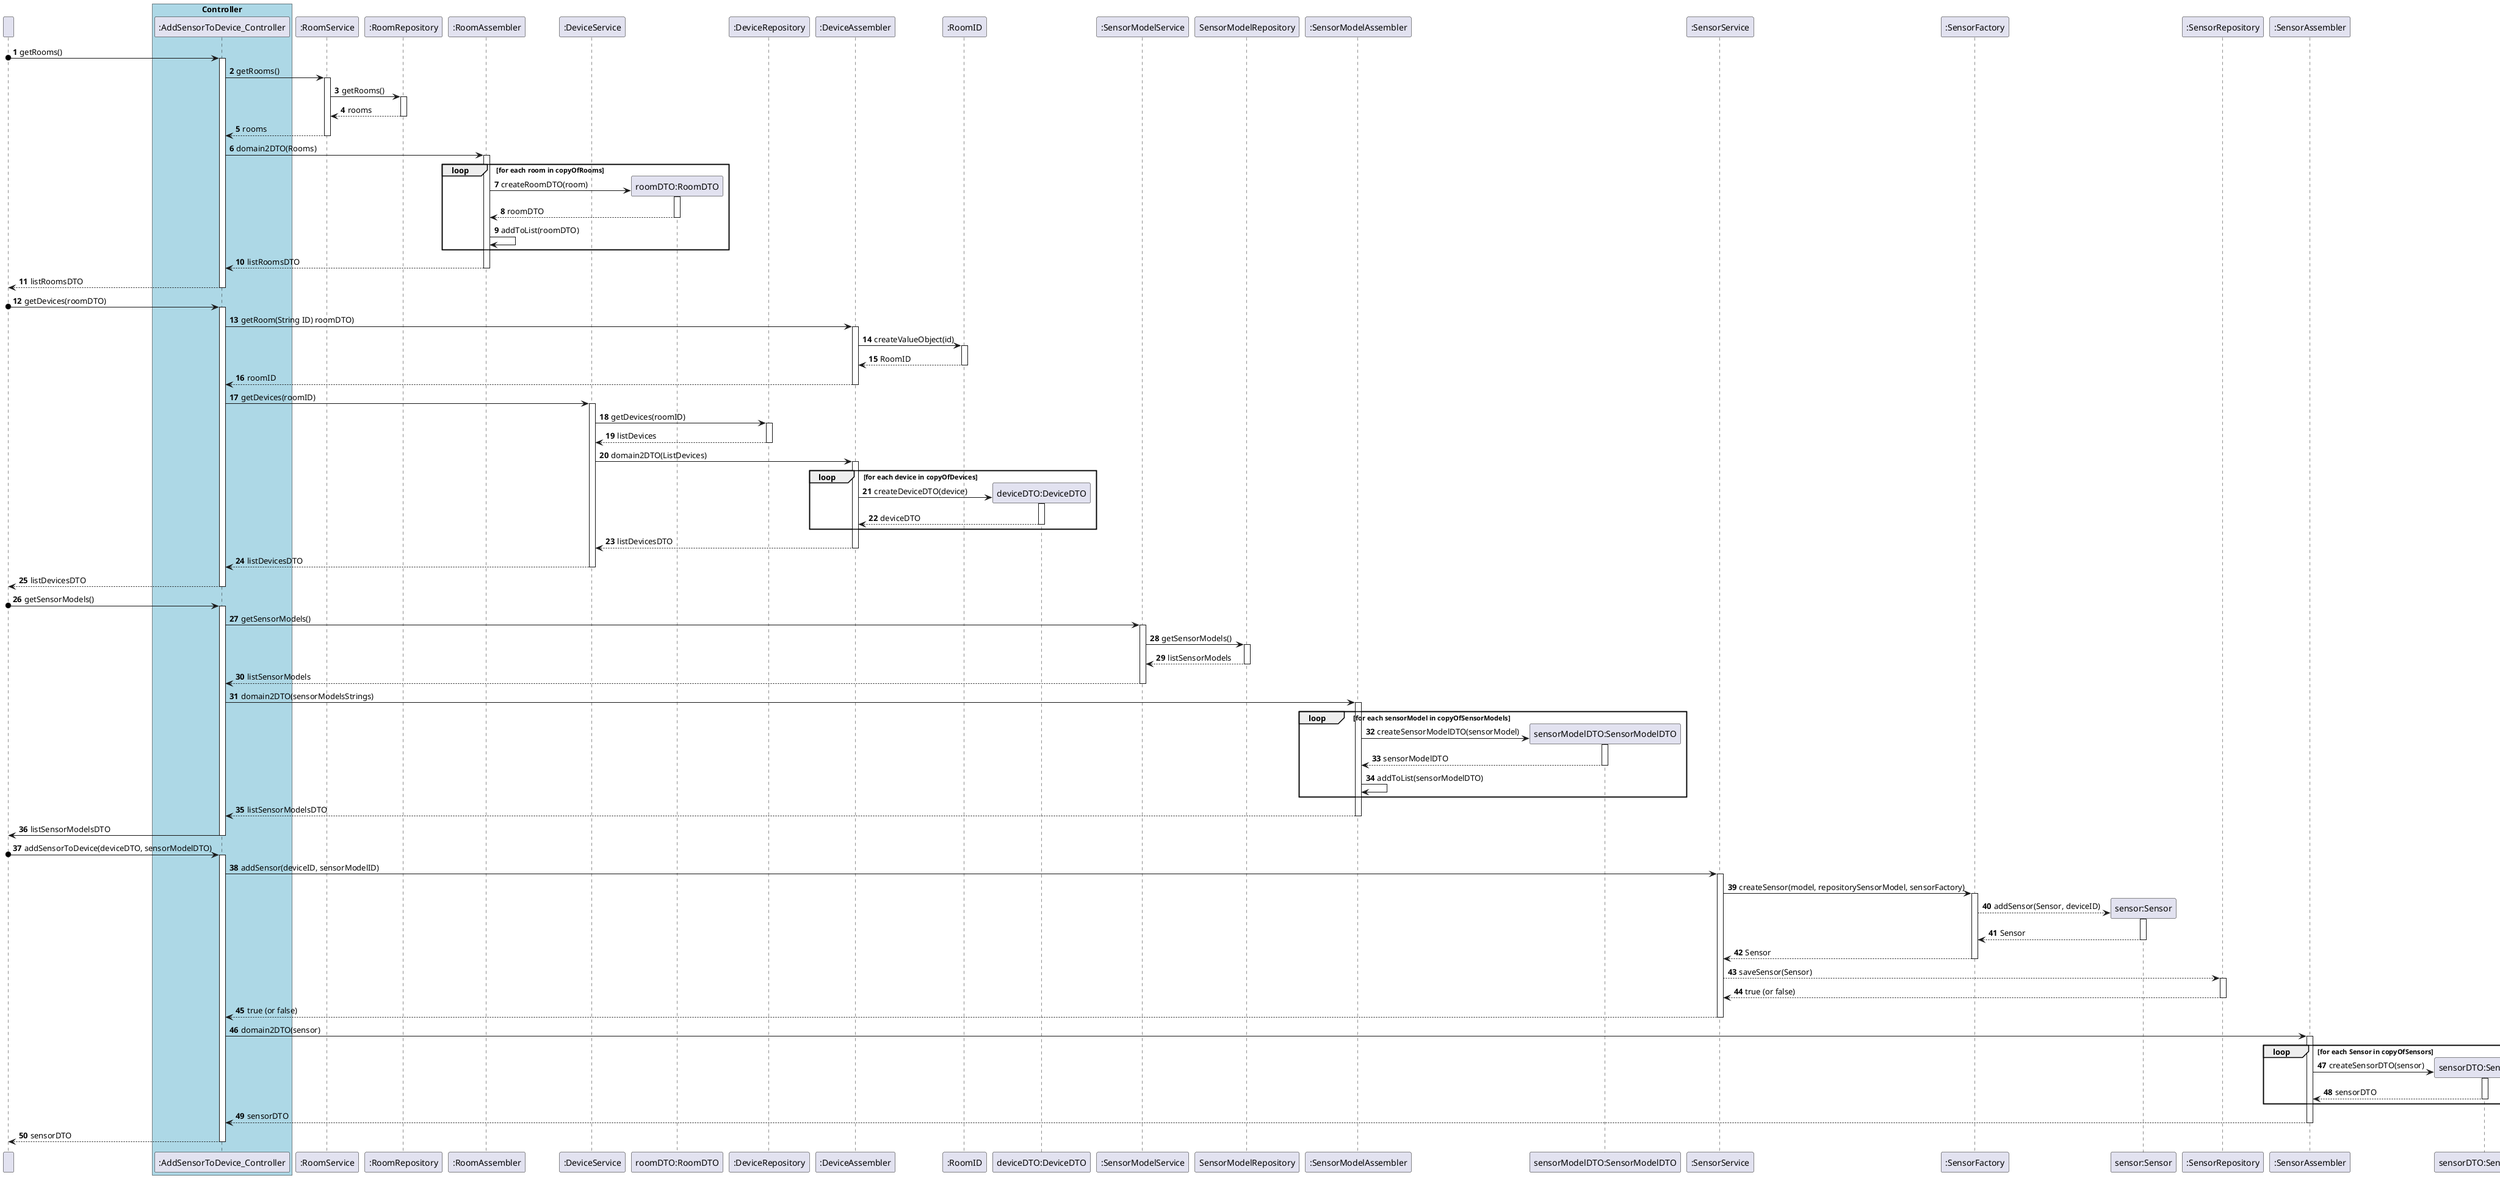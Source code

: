 @startuml
!pragma layout smetana

participant " " as User

box "Controller" #LightBlue
participant ":AddSensorToDevice_Controller" as AddSensorToDevice_Controller
end box
participant ":RoomService" as roomService

participant ":RoomRepository" as RoomRepository

participant ":RoomAssembler" as RoomAssembler

participant "roomDTO:RoomDTO" as RoomDTO

participant ":DeviceService" as DeviceService

participant "roomDTO:RoomDTO" as RoomDTO

participant ":DeviceRepository" as DeviceRepository

participant ":DeviceAssembler" as DeviceAssembler

participant ":RoomID" as RoomID

participant "deviceDTO:DeviceDTO" as DeviceDTO

participant ":SensorModelService" as SensorModelService

participant "SensorModelRepository" as SensorModelRepository

participant ":SensorModelAssembler" as SensorModelAssembler

participant "sensorModelDTO:SensorModelDTO" as SensorModelDTO

participant ":SensorService" as sensorService

participant ":SensorFactory" as SensorFactory

participant "sensor:Sensor" as Sensor

participant ":SensorRepository" as SensorRepository

participant ":SensorAssembler" as SensorAssembler

participant "sensorDTO:SensorDTO" as SensorDTO

autonumber

'----------------------------------------------------'

User o-> AddSensorToDevice_Controller: getRooms()

activate AddSensorToDevice_Controller

AddSensorToDevice_Controller -> roomService: getRooms()

activate roomService

roomService -> RoomRepository: getRooms()

activate RoomRepository

RoomRepository --> roomService: rooms

deactivate RoomRepository

roomService --> AddSensorToDevice_Controller: rooms

deactivate roomService



AddSensorToDevice_Controller -> RoomAssembler: domain2DTO(Rooms)

activate RoomAssembler

loop for each room in copyOfRooms

create RoomDTO
    RoomAssembler -> RoomDTO: createRoomDTO(room)
    activate RoomDTO
    RoomDTO --> RoomAssembler: roomDTO
    deactivate RoomDTO
    RoomAssembler -> RoomAssembler: addToList(roomDTO)
end

RoomAssembler --> AddSensorToDevice_Controller: listRoomsDTO

deactivate RoomAssembler

AddSensorToDevice_Controller --> User: listRoomsDTO

deactivate AddSensorToDevice_Controller

'----------------------------------------------------'

User o-> AddSensorToDevice_Controller: getDevices(roomDTO)

activate AddSensorToDevice_Controller


AddSensorToDevice_Controller -> DeviceAssembler: getRoom(String ID) roomDTO)
activate DeviceAssembler
DeviceAssembler -> RoomID: createValueObject(id)
activate RoomID
RoomID --> DeviceAssembler: RoomID
deactivate RoomID
DeviceAssembler --> AddSensorToDevice_Controller: roomID
deactivate DeviceAssembler

AddSensorToDevice_Controller -> DeviceService: getDevices(roomID)
activate DeviceService

DeviceService -> DeviceRepository: getDevices(roomID)

activate DeviceRepository

DeviceRepository --> DeviceService: listDevices

deactivate DeviceRepository

DeviceService -> DeviceAssembler: domain2DTO(ListDevices)

activate DeviceAssembler

loop for each device in copyOfDevices

create DeviceDTO
    DeviceAssembler -> DeviceDTO: createDeviceDTO(device)
    activate DeviceDTO
    DeviceDTO --> DeviceAssembler: deviceDTO
    deactivate DeviceDTO
end

DeviceAssembler --> DeviceService: listDevicesDTO

deactivate DeviceAssembler

DeviceService --> AddSensorToDevice_Controller: listDevicesDTO

deactivate DeviceService

AddSensorToDevice_Controller --> User: listDevicesDTO

deactivate AddSensorToDevice_Controller

'----------------------------------------------------'

User o-> AddSensorToDevice_Controller: getSensorModels()

activate AddSensorToDevice_Controller

AddSensorToDevice_Controller -> SensorModelService: getSensorModels()

activate SensorModelService

SensorModelService -> SensorModelRepository: getSensorModels()

activate SensorModelRepository

SensorModelRepository --> SensorModelService: listSensorModels

deactivate SensorModelRepository

SensorModelService --> AddSensorToDevice_Controller: listSensorModels

deactivate SensorModelService

AddSensorToDevice_Controller -> SensorModelAssembler: domain2DTO(sensorModelsStrings)

activate SensorModelAssembler

loop for each sensorModel in copyOfSensorModels

create SensorModelDTO

SensorModelAssembler -> SensorModelDTO: createSensorModelDTO(sensorModel)

activate SensorModelDTO

SensorModelDTO --> SensorModelAssembler: sensorModelDTO

deactivate SensorModelDTO

SensorModelAssembler -> SensorModelAssembler: addToList(sensorModelDTO)

end

SensorModelAssembler --> AddSensorToDevice_Controller: listSensorModelsDTO

deactivate SensorModelAssembler




AddSensorToDevice_Controller -> User: listSensorModelsDTO

deactivate AddSensorToDevice_Controller

'----------------------------------------------------'

User o-> AddSensorToDevice_Controller: addSensorToDevice(deviceDTO, sensorModelDTO)

activate AddSensorToDevice_Controller

AddSensorToDevice_Controller -> sensorService: addSensor(deviceID, sensorModelID)

activate sensorService

sensorService -> SensorFactory: createSensor(model, repositorySensorModel, sensorFactory)

activate SensorFactory

create Sensor
SensorFactory --> Sensor: addSensor(Sensor, deviceID)
activate Sensor

Sensor --> SensorFactory: Sensor

deactivate Sensor

SensorFactory --> sensorService: Sensor

deactivate SensorFactory

sensorService --> SensorRepository: saveSensor(Sensor)

activate SensorRepository

SensorRepository --> sensorService: true (or false)

deactivate SensorRepository

sensorService --> AddSensorToDevice_Controller: true (or false)

deactivate sensorService


AddSensorToDevice_Controller -> SensorAssembler: domain2DTO(sensor)

activate SensorAssembler

loop for each Sensor in copyOfSensors

create SensorDTO

SensorAssembler -> SensorDTO: createSensorDTO(sensor)

activate SensorDTO

SensorDTO --> SensorAssembler: sensorDTO

deactivate SensorDTO

end

SensorAssembler --> AddSensorToDevice_Controller : sensorDTO

deactivate SensorAssembler




AddSensorToDevice_Controller --> User: sensorDTO

deactivate AddSensorToDevice_Controller

@enduml